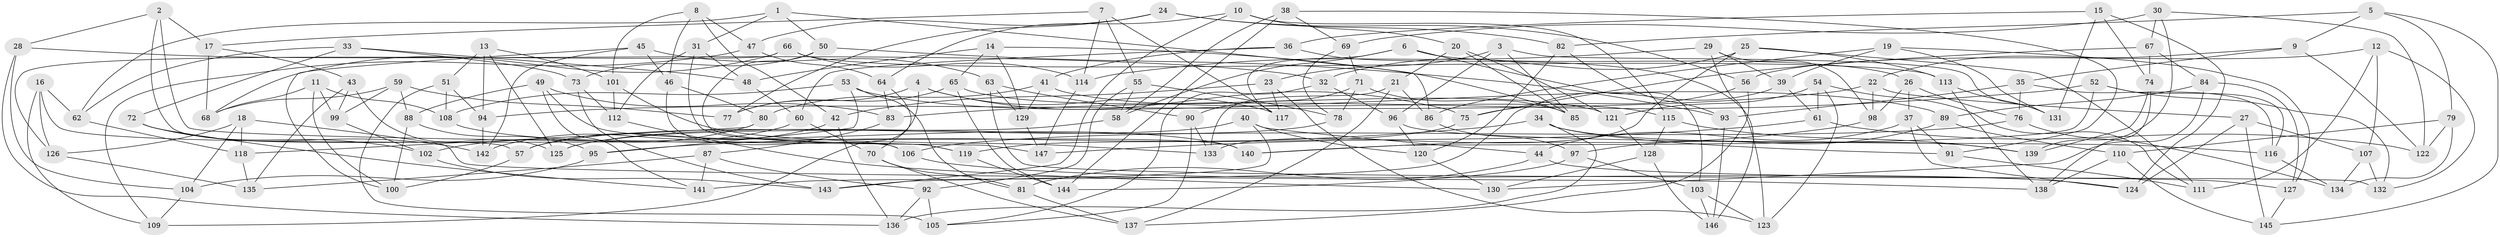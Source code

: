 // Generated by graph-tools (version 1.1) at 2025/56/03/09/25 04:56:50]
// undirected, 147 vertices, 294 edges
graph export_dot {
graph [start="1"]
  node [color=gray90,style=filled];
  1;
  2;
  3;
  4;
  5;
  6;
  7;
  8;
  9;
  10;
  11;
  12;
  13;
  14;
  15;
  16;
  17;
  18;
  19;
  20;
  21;
  22;
  23;
  24;
  25;
  26;
  27;
  28;
  29;
  30;
  31;
  32;
  33;
  34;
  35;
  36;
  37;
  38;
  39;
  40;
  41;
  42;
  43;
  44;
  45;
  46;
  47;
  48;
  49;
  50;
  51;
  52;
  53;
  54;
  55;
  56;
  57;
  58;
  59;
  60;
  61;
  62;
  63;
  64;
  65;
  66;
  67;
  68;
  69;
  70;
  71;
  72;
  73;
  74;
  75;
  76;
  77;
  78;
  79;
  80;
  81;
  82;
  83;
  84;
  85;
  86;
  87;
  88;
  89;
  90;
  91;
  92;
  93;
  94;
  95;
  96;
  97;
  98;
  99;
  100;
  101;
  102;
  103;
  104;
  105;
  106;
  107;
  108;
  109;
  110;
  111;
  112;
  113;
  114;
  115;
  116;
  117;
  118;
  119;
  120;
  121;
  122;
  123;
  124;
  125;
  126;
  127;
  128;
  129;
  130;
  131;
  132;
  133;
  134;
  135;
  136;
  137;
  138;
  139;
  140;
  141;
  142;
  143;
  144;
  145;
  146;
  147;
  1 -- 31;
  1 -- 86;
  1 -- 62;
  1 -- 50;
  2 -- 57;
  2 -- 17;
  2 -- 147;
  2 -- 28;
  3 -- 85;
  3 -- 131;
  3 -- 96;
  3 -- 23;
  4 -- 75;
  4 -- 117;
  4 -- 77;
  4 -- 109;
  5 -- 79;
  5 -- 9;
  5 -- 82;
  5 -- 145;
  6 -- 26;
  6 -- 117;
  6 -- 103;
  6 -- 58;
  7 -- 55;
  7 -- 114;
  7 -- 117;
  7 -- 17;
  8 -- 47;
  8 -- 42;
  8 -- 46;
  8 -- 101;
  9 -- 35;
  9 -- 122;
  9 -- 22;
  10 -- 115;
  10 -- 20;
  10 -- 143;
  10 -- 64;
  11 -- 99;
  11 -- 68;
  11 -- 100;
  11 -- 108;
  12 -- 56;
  12 -- 111;
  12 -- 132;
  12 -- 107;
  13 -- 51;
  13 -- 125;
  13 -- 101;
  13 -- 94;
  14 -- 85;
  14 -- 65;
  14 -- 129;
  14 -- 48;
  15 -- 74;
  15 -- 36;
  15 -- 124;
  15 -- 131;
  16 -- 106;
  16 -- 62;
  16 -- 109;
  16 -- 126;
  17 -- 43;
  17 -- 68;
  18 -- 126;
  18 -- 118;
  18 -- 138;
  18 -- 104;
  19 -- 39;
  19 -- 127;
  19 -- 131;
  19 -- 86;
  20 -- 21;
  20 -- 85;
  20 -- 121;
  21 -- 133;
  21 -- 137;
  21 -- 86;
  22 -- 98;
  22 -- 27;
  22 -- 94;
  23 -- 123;
  23 -- 117;
  23 -- 42;
  24 -- 77;
  24 -- 56;
  24 -- 47;
  24 -- 82;
  25 -- 111;
  25 -- 113;
  25 -- 32;
  25 -- 133;
  26 -- 76;
  26 -- 37;
  26 -- 98;
  27 -- 107;
  27 -- 124;
  27 -- 145;
  28 -- 32;
  28 -- 104;
  28 -- 136;
  29 -- 114;
  29 -- 98;
  29 -- 39;
  29 -- 123;
  30 -- 69;
  30 -- 122;
  30 -- 67;
  30 -- 139;
  31 -- 119;
  31 -- 48;
  31 -- 112;
  32 -- 96;
  32 -- 105;
  33 -- 73;
  33 -- 72;
  33 -- 48;
  33 -- 62;
  34 -- 139;
  34 -- 95;
  34 -- 91;
  34 -- 136;
  35 -- 93;
  35 -- 76;
  35 -- 116;
  36 -- 41;
  36 -- 146;
  36 -- 60;
  37 -- 44;
  37 -- 91;
  37 -- 124;
  38 -- 144;
  38 -- 58;
  38 -- 91;
  38 -- 69;
  39 -- 141;
  39 -- 61;
  40 -- 143;
  40 -- 57;
  40 -- 44;
  40 -- 120;
  41 -- 129;
  41 -- 115;
  41 -- 80;
  42 -- 57;
  42 -- 136;
  43 -- 125;
  43 -- 99;
  43 -- 135;
  44 -- 81;
  44 -- 127;
  45 -- 142;
  45 -- 46;
  45 -- 63;
  45 -- 100;
  46 -- 80;
  46 -- 106;
  47 -- 64;
  47 -- 109;
  48 -- 60;
  49 -- 141;
  49 -- 88;
  49 -- 140;
  49 -- 83;
  50 -- 119;
  50 -- 73;
  50 -- 93;
  51 -- 105;
  51 -- 108;
  51 -- 94;
  52 -- 83;
  52 -- 116;
  52 -- 140;
  52 -- 132;
  53 -- 81;
  53 -- 108;
  53 -- 95;
  53 -- 89;
  54 -- 111;
  54 -- 121;
  54 -- 123;
  54 -- 61;
  55 -- 92;
  55 -- 78;
  55 -- 58;
  56 -- 75;
  56 -- 137;
  57 -- 100;
  58 -- 125;
  59 -- 68;
  59 -- 88;
  59 -- 77;
  59 -- 99;
  60 -- 142;
  60 -- 70;
  61 -- 147;
  61 -- 122;
  62 -- 118;
  63 -- 90;
  63 -- 132;
  63 -- 129;
  64 -- 70;
  64 -- 83;
  65 -- 77;
  65 -- 121;
  65 -- 144;
  66 -- 68;
  66 -- 114;
  66 -- 113;
  66 -- 126;
  67 -- 74;
  67 -- 75;
  67 -- 84;
  69 -- 78;
  69 -- 71;
  70 -- 137;
  70 -- 81;
  71 -- 85;
  71 -- 90;
  71 -- 78;
  72 -- 141;
  72 -- 142;
  72 -- 102;
  73 -- 143;
  73 -- 112;
  74 -- 139;
  74 -- 138;
  75 -- 119;
  76 -- 106;
  76 -- 134;
  78 -- 125;
  79 -- 122;
  79 -- 110;
  79 -- 134;
  80 -- 118;
  80 -- 102;
  81 -- 137;
  82 -- 120;
  82 -- 93;
  83 -- 87;
  84 -- 130;
  84 -- 89;
  84 -- 127;
  86 -- 97;
  87 -- 135;
  87 -- 141;
  87 -- 92;
  88 -- 100;
  88 -- 95;
  89 -- 97;
  89 -- 110;
  90 -- 105;
  90 -- 133;
  91 -- 111;
  92 -- 136;
  92 -- 105;
  93 -- 146;
  94 -- 142;
  95 -- 104;
  96 -- 120;
  96 -- 116;
  97 -- 103;
  97 -- 144;
  98 -- 140;
  99 -- 102;
  101 -- 133;
  101 -- 112;
  102 -- 143;
  103 -- 146;
  103 -- 123;
  104 -- 109;
  106 -- 124;
  107 -- 134;
  107 -- 132;
  108 -- 140;
  110 -- 138;
  110 -- 145;
  112 -- 130;
  113 -- 131;
  113 -- 138;
  114 -- 147;
  115 -- 139;
  115 -- 128;
  116 -- 134;
  118 -- 135;
  119 -- 144;
  120 -- 130;
  121 -- 128;
  126 -- 135;
  127 -- 145;
  128 -- 146;
  128 -- 130;
  129 -- 147;
}
